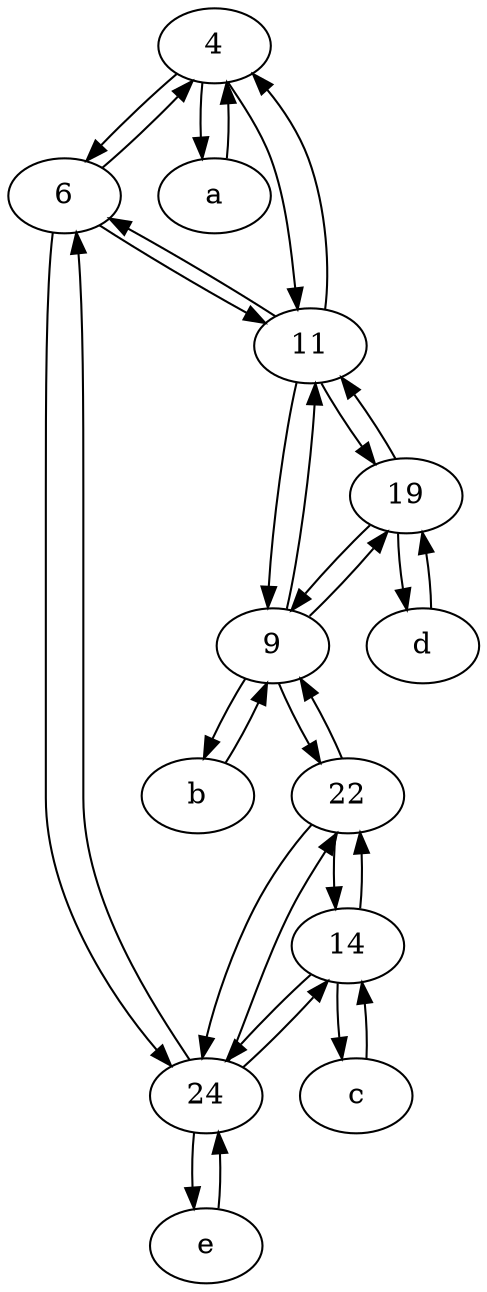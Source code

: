 digraph  {
	4;
	9;
	d [pos="20,30!"];
	e [pos="30,50!"];
	b [pos="50,20!"];
	19;
	24;
	22;
	6;
	a [pos="40,10!"];
	14;
	11;
	c [pos="20,10!"];
	22 -> 14;
	24 -> 6;
	6 -> 24;
	a -> 4;
	11 -> 6;
	4 -> 6;
	9 -> 19;
	19 -> 9;
	14 -> c;
	22 -> 24;
	9 -> 22;
	4 -> 11;
	6 -> 4;
	22 -> 9;
	14 -> 24;
	24 -> e;
	11 -> 4;
	6 -> 11;
	d -> 19;
	9 -> b;
	14 -> 22;
	4 -> a;
	9 -> 11;
	11 -> 9;
	24 -> 22;
	24 -> 14;
	11 -> 19;
	19 -> 11;
	e -> 24;
	c -> 14;
	19 -> d;
	b -> 9;

	}
